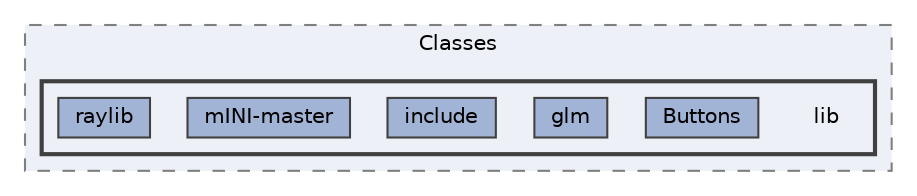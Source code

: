 digraph "C:/Users/HP/Documents/GitHub/Minero-Game/Old/Classes/lib"
{
 // LATEX_PDF_SIZE
  bgcolor="transparent";
  edge [fontname=Helvetica,fontsize=10,labelfontname=Helvetica,labelfontsize=10];
  node [fontname=Helvetica,fontsize=10,shape=box,height=0.2,width=0.4];
  compound=true
  subgraph clusterdir_2a0b33f18a29a5d7512a293ec4090727 {
    graph [ bgcolor="#edf0f7", pencolor="grey50", label="Classes", fontname=Helvetica,fontsize=10 style="filled,dashed", URL="dir_2a0b33f18a29a5d7512a293ec4090727.html",tooltip=""]
  subgraph clusterdir_86e3fabaa487d125112dafeea2881dfa {
    graph [ bgcolor="#edf0f7", pencolor="grey25", label="", fontname=Helvetica,fontsize=10 style="filled,bold", URL="dir_86e3fabaa487d125112dafeea2881dfa.html",tooltip=""]
    dir_86e3fabaa487d125112dafeea2881dfa [shape=plaintext, label="lib"];
  dir_f1282b40f516b68eb4018000b70d1f39 [label="Buttons", fillcolor="#a2b4d6", color="grey25", style="filled", URL="dir_f1282b40f516b68eb4018000b70d1f39.html",tooltip=""];
  dir_6be3d3faf1560d049aa5bfacb8ade757 [label="glm", fillcolor="#a2b4d6", color="grey25", style="filled", URL="dir_6be3d3faf1560d049aa5bfacb8ade757.html",tooltip=""];
  dir_1cbd6d30ef3bd5309d10cee817564ded [label="include", fillcolor="#a2b4d6", color="grey25", style="filled", URL="dir_1cbd6d30ef3bd5309d10cee817564ded.html",tooltip=""];
  dir_c94730a0c14101ddd4d0f2263fd631d9 [label="mINI-master", fillcolor="#a2b4d6", color="grey25", style="filled", URL="dir_c94730a0c14101ddd4d0f2263fd631d9.html",tooltip=""];
  dir_5f34b361f37d207ef05bae70e56b4a76 [label="raylib", fillcolor="#a2b4d6", color="grey25", style="filled", URL="dir_5f34b361f37d207ef05bae70e56b4a76.html",tooltip=""];
  }
  }
}
